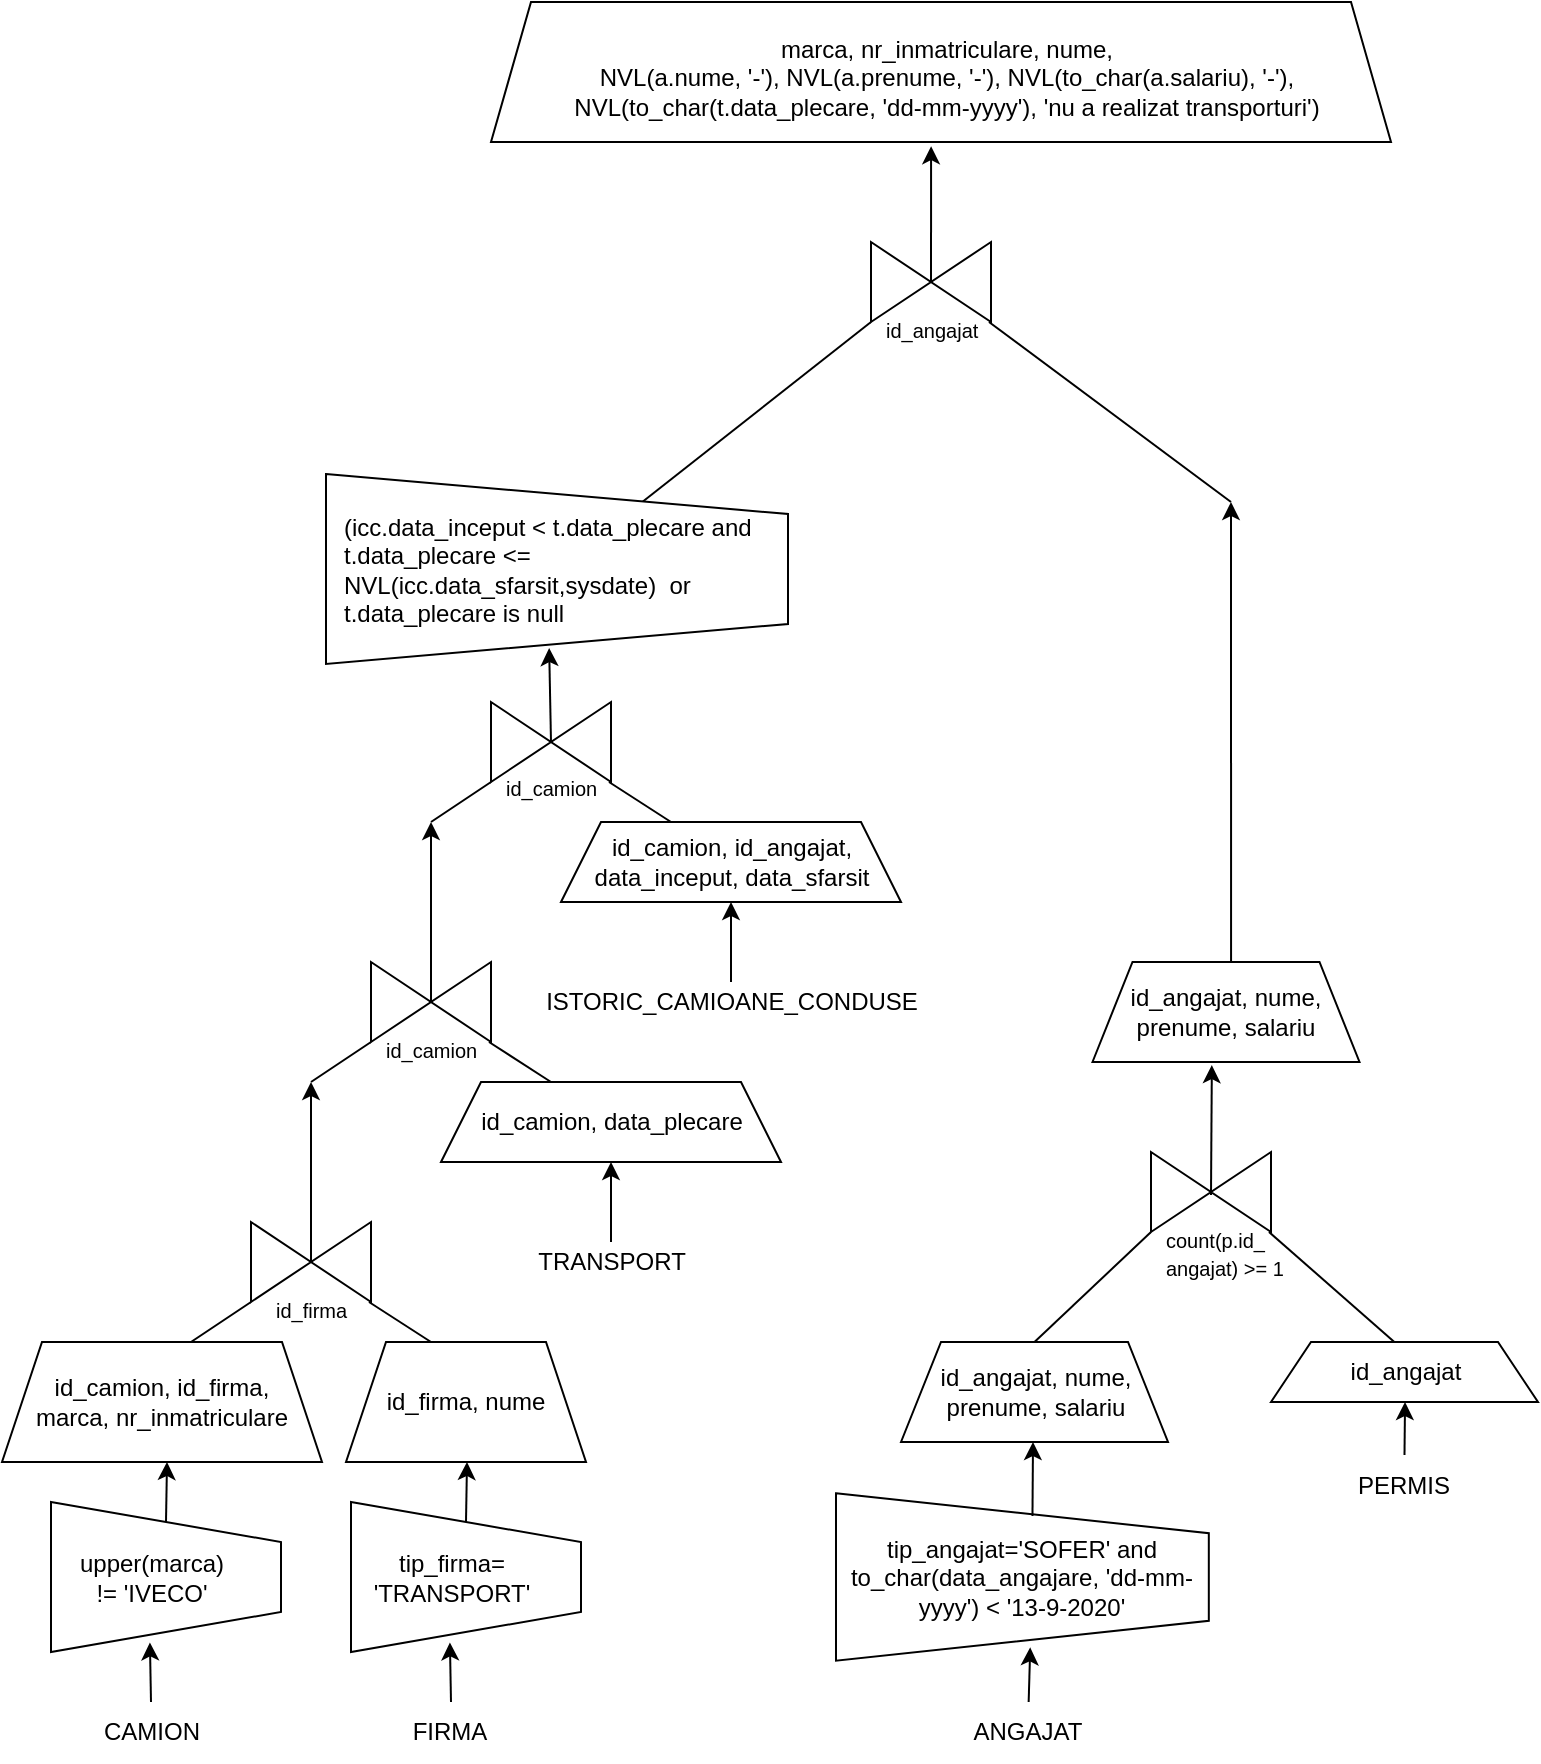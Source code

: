 <mxfile version="14.7.1" type="device" pages="2"><diagram id="ayHA-5UNetO14JLFT_O9" name="v1"><mxGraphModel dx="1422" dy="804" grid="1" gridSize="10" guides="1" tooltips="1" connect="1" arrows="1" fold="1" page="1" pageScale="1" pageWidth="850" pageHeight="1100" math="0" shadow="0"><root><mxCell id="0"/><mxCell id="1" parent="0"/><mxCell id="QCsc0nXlacvXb_bpIbVO-4" value="" style="shape=trapezoid;perimeter=trapezoidPerimeter;whiteSpace=wrap;html=1;fixedSize=1;rotation=90;" parent="1" vertex="1"><mxGeometry x="74.5" y="810" width="75" height="115" as="geometry"/></mxCell><mxCell id="QCsc0nXlacvXb_bpIbVO-8" value="CAMION" style="text;html=1;align=center;verticalAlign=middle;whiteSpace=wrap;rounded=0;" parent="1" vertex="1"><mxGeometry x="59.5" y="930" width="90" height="30" as="geometry"/></mxCell><mxCell id="QCsc0nXlacvXb_bpIbVO-9" value="upper(marca) != 'IVECO'" style="text;html=1;strokeColor=none;fillColor=none;align=center;verticalAlign=middle;whiteSpace=wrap;rounded=0;" parent="1" vertex="1"><mxGeometry x="84.5" y="857.5" width="40" height="20" as="geometry"/></mxCell><mxCell id="QCsc0nXlacvXb_bpIbVO-10" value="&lt;div&gt;id_camion, id_firma, &lt;br&gt;&lt;/div&gt;&lt;div&gt;marca, nr_inmatriculare&lt;/div&gt;" style="shape=trapezoid;perimeter=trapezoidPerimeter;whiteSpace=wrap;html=1;fixedSize=1;" parent="1" vertex="1"><mxGeometry x="30" y="750" width="160" height="60" as="geometry"/></mxCell><mxCell id="QCsc0nXlacvXb_bpIbVO-12" value="" style="endArrow=classic;html=1;exitX=0.5;exitY=0;exitDx=0;exitDy=0;entryX=0.936;entryY=0.57;entryDx=0;entryDy=0;entryPerimeter=0;" parent="1" source="QCsc0nXlacvXb_bpIbVO-8" target="QCsc0nXlacvXb_bpIbVO-4" edge="1"><mxGeometry width="50" height="50" relative="1" as="geometry"><mxPoint x="204.5" y="930" as="sourcePoint"/><mxPoint x="104.5" y="910" as="targetPoint"/></mxGeometry></mxCell><mxCell id="QCsc0nXlacvXb_bpIbVO-13" value="" style="endArrow=classic;html=1;exitX=0;exitY=0.5;exitDx=0;exitDy=0;" parent="1" source="QCsc0nXlacvXb_bpIbVO-4" edge="1"><mxGeometry width="50" height="50" relative="1" as="geometry"><mxPoint x="244.5" y="830" as="sourcePoint"/><mxPoint x="112.5" y="810" as="targetPoint"/></mxGeometry></mxCell><mxCell id="QCsc0nXlacvXb_bpIbVO-14" value="" style="shape=trapezoid;perimeter=trapezoidPerimeter;whiteSpace=wrap;html=1;fixedSize=1;rotation=90;" parent="1" vertex="1"><mxGeometry x="224.5" y="810" width="75" height="115" as="geometry"/></mxCell><mxCell id="QCsc0nXlacvXb_bpIbVO-15" value="FIRMA" style="text;html=1;align=center;verticalAlign=middle;whiteSpace=wrap;rounded=0;" parent="1" vertex="1"><mxGeometry x="208.5" y="930" width="90" height="30" as="geometry"/></mxCell><mxCell id="QCsc0nXlacvXb_bpIbVO-16" value="&lt;div&gt;tip_firma=&lt;/div&gt;&lt;div&gt;'TRANSPORT'&lt;/div&gt;" style="text;html=1;strokeColor=none;fillColor=none;align=center;verticalAlign=middle;whiteSpace=wrap;rounded=0;" parent="1" vertex="1"><mxGeometry x="234.5" y="857.5" width="40" height="20" as="geometry"/></mxCell><mxCell id="QCsc0nXlacvXb_bpIbVO-17" value="id_firma, nume" style="shape=trapezoid;perimeter=trapezoidPerimeter;whiteSpace=wrap;html=1;fixedSize=1;" parent="1" vertex="1"><mxGeometry x="202" y="750" width="120" height="60" as="geometry"/></mxCell><mxCell id="QCsc0nXlacvXb_bpIbVO-18" value="" style="endArrow=classic;html=1;exitX=0.5;exitY=0;exitDx=0;exitDy=0;entryX=0.936;entryY=0.57;entryDx=0;entryDy=0;entryPerimeter=0;" parent="1" target="QCsc0nXlacvXb_bpIbVO-14" edge="1"><mxGeometry width="50" height="50" relative="1" as="geometry"><mxPoint x="254.5" y="930" as="sourcePoint"/><mxPoint x="254.5" y="910" as="targetPoint"/></mxGeometry></mxCell><mxCell id="QCsc0nXlacvXb_bpIbVO-19" value="" style="endArrow=classic;html=1;exitX=0;exitY=0.5;exitDx=0;exitDy=0;" parent="1" source="QCsc0nXlacvXb_bpIbVO-14" edge="1"><mxGeometry width="50" height="50" relative="1" as="geometry"><mxPoint x="394.5" y="830" as="sourcePoint"/><mxPoint x="262.5" y="810" as="targetPoint"/></mxGeometry></mxCell><mxCell id="9P6V17tXskDU8KIc95Wx-28" value="" style="triangle;whiteSpace=wrap;html=1;" parent="1" vertex="1"><mxGeometry x="154.5" y="690" width="30" height="40" as="geometry"/></mxCell><mxCell id="9P6V17tXskDU8KIc95Wx-29" value="" style="triangle;whiteSpace=wrap;html=1;rotation=-180;" parent="1" vertex="1"><mxGeometry x="184.5" y="690" width="30" height="40" as="geometry"/></mxCell><mxCell id="9P6V17tXskDU8KIc95Wx-32" value="" style="endArrow=none;html=1;" parent="1" edge="1"><mxGeometry width="50" height="50" relative="1" as="geometry"><mxPoint x="124.5" y="750" as="sourcePoint"/><mxPoint x="154.5" y="730" as="targetPoint"/></mxGeometry></mxCell><mxCell id="9P6V17tXskDU8KIc95Wx-33" value="" style="endArrow=none;html=1;" parent="1" edge="1"><mxGeometry width="50" height="50" relative="1" as="geometry"><mxPoint x="244.5" y="750" as="sourcePoint"/><mxPoint x="213.5" y="730" as="targetPoint"/></mxGeometry></mxCell><mxCell id="9P6V17tXskDU8KIc95Wx-40" value="TRANSPORT" style="text;html=1;strokeColor=none;fillColor=none;align=center;verticalAlign=middle;whiteSpace=wrap;rounded=0;" parent="1" vertex="1"><mxGeometry x="314.5" y="700" width="40" height="20" as="geometry"/></mxCell><mxCell id="9P6V17tXskDU8KIc95Wx-41" value="id_camion, data_plecare" style="shape=trapezoid;perimeter=trapezoidPerimeter;whiteSpace=wrap;html=1;fixedSize=1;" parent="1" vertex="1"><mxGeometry x="249.5" y="620" width="170" height="40" as="geometry"/></mxCell><mxCell id="9P6V17tXskDU8KIc95Wx-42" value="" style="endArrow=classic;html=1;entryX=0.5;entryY=1;entryDx=0;entryDy=0;exitX=0.5;exitY=0;exitDx=0;exitDy=0;" parent="1" source="9P6V17tXskDU8KIc95Wx-40" target="9P6V17tXskDU8KIc95Wx-41" edge="1"><mxGeometry width="50" height="50" relative="1" as="geometry"><mxPoint x="324.5" y="740" as="sourcePoint"/><mxPoint x="374.5" y="690" as="targetPoint"/></mxGeometry></mxCell><mxCell id="9P6V17tXskDU8KIc95Wx-43" value="" style="triangle;whiteSpace=wrap;html=1;" parent="1" vertex="1"><mxGeometry x="214.5" y="560" width="30" height="40" as="geometry"/></mxCell><mxCell id="9P6V17tXskDU8KIc95Wx-44" value="" style="triangle;whiteSpace=wrap;html=1;rotation=-180;" parent="1" vertex="1"><mxGeometry x="244.5" y="560" width="30" height="40" as="geometry"/></mxCell><mxCell id="9P6V17tXskDU8KIc95Wx-45" value="" style="shape=image;html=1;verticalAlign=top;verticalLabelPosition=bottom;labelBackgroundColor=#ffffff;imageAspect=0;aspect=fixed;image=https://cdn4.iconfinder.com/data/icons/essential-app-2/16/record-round-circle-dot-128.png" parent="1" vertex="1"><mxGeometry x="258.5" y="575" width="10" height="10" as="geometry"/></mxCell><mxCell id="9P6V17tXskDU8KIc95Wx-46" value="" style="shape=image;html=1;verticalAlign=top;verticalLabelPosition=bottom;labelBackgroundColor=#ffffff;imageAspect=0;aspect=fixed;image=https://cdn4.iconfinder.com/data/icons/essential-app-2/16/record-round-circle-dot-128.png" parent="1" vertex="1"><mxGeometry x="219.5" y="575" width="10" height="10" as="geometry"/></mxCell><mxCell id="9P6V17tXskDU8KIc95Wx-47" value="" style="endArrow=none;html=1;" parent="1" edge="1"><mxGeometry width="50" height="50" relative="1" as="geometry"><mxPoint x="184.5" y="620" as="sourcePoint"/><mxPoint x="214.5" y="600" as="targetPoint"/></mxGeometry></mxCell><mxCell id="9P6V17tXskDU8KIc95Wx-48" value="" style="endArrow=none;html=1;" parent="1" edge="1"><mxGeometry width="50" height="50" relative="1" as="geometry"><mxPoint x="304.5" y="620" as="sourcePoint"/><mxPoint x="273.5" y="600" as="targetPoint"/></mxGeometry></mxCell><mxCell id="9P6V17tXskDU8KIc95Wx-49" value="" style="endArrow=classic;html=1;exitX=1;exitY=0.5;exitDx=0;exitDy=0;" parent="1" source="9P6V17tXskDU8KIc95Wx-29" edge="1"><mxGeometry width="50" height="50" relative="1" as="geometry"><mxPoint x="194.5" y="690" as="sourcePoint"/><mxPoint x="184.5" y="620" as="targetPoint"/></mxGeometry></mxCell><mxCell id="9P6V17tXskDU8KIc95Wx-50" value="" style="triangle;whiteSpace=wrap;html=1;" parent="1" vertex="1"><mxGeometry x="464.5" y="200" width="30" height="40" as="geometry"/></mxCell><mxCell id="9P6V17tXskDU8KIc95Wx-51" value="" style="triangle;whiteSpace=wrap;html=1;rotation=-180;" parent="1" vertex="1"><mxGeometry x="494.5" y="200" width="30" height="40" as="geometry"/></mxCell><mxCell id="9P6V17tXskDU8KIc95Wx-52" value="" style="shape=image;html=1;verticalAlign=top;verticalLabelPosition=bottom;labelBackgroundColor=#ffffff;imageAspect=0;aspect=fixed;image=https://cdn4.iconfinder.com/data/icons/essential-app-2/16/record-round-circle-dot-128.png" parent="1" vertex="1"><mxGeometry x="508.5" y="215" width="10" height="10" as="geometry"/></mxCell><mxCell id="9P6V17tXskDU8KIc95Wx-53" value="" style="shape=image;html=1;verticalAlign=top;verticalLabelPosition=bottom;labelBackgroundColor=#ffffff;imageAspect=0;aspect=fixed;image=https://cdn4.iconfinder.com/data/icons/essential-app-2/16/record-round-circle-dot-128.png" parent="1" vertex="1"><mxGeometry x="469.5" y="215" width="10" height="10" as="geometry"/></mxCell><mxCell id="9P6V17tXskDU8KIc95Wx-54" value="" style="endArrow=none;html=1;" parent="1" source="9P6V17tXskDU8KIc95Wx-71" edge="1"><mxGeometry width="50" height="50" relative="1" as="geometry"><mxPoint x="434.5" y="260" as="sourcePoint"/><mxPoint x="464.5" y="240" as="targetPoint"/></mxGeometry></mxCell><mxCell id="9P6V17tXskDU8KIc95Wx-55" value="" style="endArrow=none;html=1;" parent="1" edge="1"><mxGeometry width="50" height="50" relative="1" as="geometry"><mxPoint x="644.5" y="330" as="sourcePoint"/><mxPoint x="523.5" y="240" as="targetPoint"/></mxGeometry></mxCell><mxCell id="9P6V17tXskDU8KIc95Wx-58" value="ISTORIC_CAMIOANE_CONDUSE" style="text;html=1;strokeColor=none;fillColor=none;align=center;verticalAlign=middle;whiteSpace=wrap;rounded=0;" parent="1" vertex="1"><mxGeometry x="354.5" y="570" width="80" height="20" as="geometry"/></mxCell><mxCell id="9P6V17tXskDU8KIc95Wx-59" value="&lt;div&gt;id_camion, id_angajat,&lt;/div&gt;&lt;div&gt;data_inceput, data_sfarsit&lt;br&gt;&lt;/div&gt;" style="shape=trapezoid;perimeter=trapezoidPerimeter;whiteSpace=wrap;html=1;fixedSize=1;" parent="1" vertex="1"><mxGeometry x="309.5" y="490" width="170" height="40" as="geometry"/></mxCell><mxCell id="9P6V17tXskDU8KIc95Wx-60" value="" style="endArrow=classic;html=1;entryX=0.5;entryY=1;entryDx=0;entryDy=0;exitX=0.5;exitY=0;exitDx=0;exitDy=0;" parent="1" source="9P6V17tXskDU8KIc95Wx-58" target="9P6V17tXskDU8KIc95Wx-59" edge="1"><mxGeometry width="50" height="50" relative="1" as="geometry"><mxPoint x="384.5" y="610" as="sourcePoint"/><mxPoint x="434.5" y="560" as="targetPoint"/></mxGeometry></mxCell><mxCell id="9P6V17tXskDU8KIc95Wx-61" value="" style="triangle;whiteSpace=wrap;html=1;" parent="1" vertex="1"><mxGeometry x="274.5" y="430" width="30" height="40" as="geometry"/></mxCell><mxCell id="9P6V17tXskDU8KIc95Wx-62" value="" style="triangle;whiteSpace=wrap;html=1;rotation=-180;" parent="1" vertex="1"><mxGeometry x="304.5" y="430" width="30" height="40" as="geometry"/></mxCell><mxCell id="9P6V17tXskDU8KIc95Wx-63" value="" style="shape=image;html=1;verticalAlign=top;verticalLabelPosition=bottom;labelBackgroundColor=#ffffff;imageAspect=0;aspect=fixed;image=https://cdn4.iconfinder.com/data/icons/essential-app-2/16/record-round-circle-dot-128.png" parent="1" vertex="1"><mxGeometry x="318.5" y="445" width="10" height="10" as="geometry"/></mxCell><mxCell id="9P6V17tXskDU8KIc95Wx-64" value="" style="shape=image;html=1;verticalAlign=top;verticalLabelPosition=bottom;labelBackgroundColor=#ffffff;imageAspect=0;aspect=fixed;image=https://cdn4.iconfinder.com/data/icons/essential-app-2/16/record-round-circle-dot-128.png" parent="1" vertex="1"><mxGeometry x="279.5" y="445" width="10" height="10" as="geometry"/></mxCell><mxCell id="9P6V17tXskDU8KIc95Wx-65" value="" style="endArrow=none;html=1;" parent="1" edge="1"><mxGeometry width="50" height="50" relative="1" as="geometry"><mxPoint x="244.5" y="490" as="sourcePoint"/><mxPoint x="274.5" y="470" as="targetPoint"/></mxGeometry></mxCell><mxCell id="9P6V17tXskDU8KIc95Wx-66" value="" style="endArrow=none;html=1;" parent="1" edge="1"><mxGeometry width="50" height="50" relative="1" as="geometry"><mxPoint x="364.5" y="490" as="sourcePoint"/><mxPoint x="333.5" y="470" as="targetPoint"/></mxGeometry></mxCell><mxCell id="9P6V17tXskDU8KIc95Wx-67" value="" style="endArrow=classic;html=1;exitX=1;exitY=0.5;exitDx=0;exitDy=0;" parent="1" edge="1"><mxGeometry width="50" height="50" relative="1" as="geometry"><mxPoint x="244.5" y="580" as="sourcePoint"/><mxPoint x="244.5" y="490" as="targetPoint"/></mxGeometry></mxCell><mxCell id="9P6V17tXskDU8KIc95Wx-68" value="&lt;font style=&quot;font-size: 10px&quot;&gt;id_firma&lt;/font&gt;" style="text;whiteSpace=wrap;html=1;" parent="1" vertex="1"><mxGeometry x="164.5" y="720" width="60" height="30" as="geometry"/></mxCell><mxCell id="9P6V17tXskDU8KIc95Wx-69" value="&lt;font style=&quot;font-size: 10px&quot;&gt;id_camion&lt;/font&gt;" style="text;whiteSpace=wrap;html=1;" parent="1" vertex="1"><mxGeometry x="219.5" y="590" width="46" height="20" as="geometry"/></mxCell><mxCell id="9P6V17tXskDU8KIc95Wx-70" value="&lt;font style=&quot;font-size: 10px&quot;&gt;id_camion&lt;/font&gt;" style="text;whiteSpace=wrap;html=1;" parent="1" vertex="1"><mxGeometry x="279.5" y="459" width="46" height="20" as="geometry"/></mxCell><mxCell id="9P6V17tXskDU8KIc95Wx-71" value="" style="shape=trapezoid;perimeter=trapezoidPerimeter;whiteSpace=wrap;html=1;fixedSize=1;rotation=90;" parent="1" vertex="1"><mxGeometry x="260" y="248" width="95" height="231" as="geometry"/></mxCell><mxCell id="9P6V17tXskDU8KIc95Wx-73" value="(icc.data_inceput &amp;lt; t.data_plecare and t.data_plecare &amp;lt;= NVL(icc.data_sfarsit,sysdate)&amp;nbsp; or t.data_plecare is null" style="text;whiteSpace=wrap;html=1;" parent="1" vertex="1"><mxGeometry x="198.5" y="328.5" width="227.5" height="70" as="geometry"/></mxCell><mxCell id="9P6V17tXskDU8KIc95Wx-74" value="" style="endArrow=classic;html=1;exitX=1;exitY=0.5;exitDx=0;exitDy=0;entryX=0.916;entryY=0.517;entryDx=0;entryDy=0;entryPerimeter=0;" parent="1" source="9P6V17tXskDU8KIc95Wx-62" target="9P6V17tXskDU8KIc95Wx-71" edge="1"><mxGeometry width="50" height="50" relative="1" as="geometry"><mxPoint x="254.5" y="590" as="sourcePoint"/><mxPoint x="334.5" y="400" as="targetPoint"/></mxGeometry></mxCell><mxCell id="9P6V17tXskDU8KIc95Wx-75" value="" style="shape=trapezoid;perimeter=trapezoidPerimeter;whiteSpace=wrap;html=1;fixedSize=1;rotation=90;" parent="1" vertex="1"><mxGeometry x="498.33" y="774.3" width="83.75" height="186.41" as="geometry"/></mxCell><mxCell id="9P6V17tXskDU8KIc95Wx-76" value="ANGAJAT" style="text;html=1;align=center;verticalAlign=middle;whiteSpace=wrap;rounded=0;" parent="1" vertex="1"><mxGeometry x="498.33" y="930" width="90" height="30" as="geometry"/></mxCell><mxCell id="9P6V17tXskDU8KIc95Wx-77" value="tip_angajat='SOFER' and to_char(data_angajare, 'dd-mm-yyyy') &amp;lt; '13-9-2020' " style="text;html=1;strokeColor=none;fillColor=none;align=center;verticalAlign=middle;whiteSpace=wrap;rounded=0;" parent="1" vertex="1"><mxGeometry x="449.5" y="857.5" width="180" height="20" as="geometry"/></mxCell><mxCell id="9P6V17tXskDU8KIc95Wx-78" value="id_angajat, nume, prenume, salariu" style="shape=trapezoid;perimeter=trapezoidPerimeter;whiteSpace=wrap;html=1;fixedSize=1;" parent="1" vertex="1"><mxGeometry x="479.5" y="750" width="133.5" height="50" as="geometry"/></mxCell><mxCell id="9P6V17tXskDU8KIc95Wx-79" value="" style="endArrow=classic;html=1;exitX=0.5;exitY=0;exitDx=0;exitDy=0;entryX=0.92;entryY=0.479;entryDx=0;entryDy=0;entryPerimeter=0;" parent="1" source="9P6V17tXskDU8KIc95Wx-76" target="9P6V17tXskDU8KIc95Wx-75" edge="1"><mxGeometry width="50" height="50" relative="1" as="geometry"><mxPoint x="654.5" y="890" as="sourcePoint"/><mxPoint x="543.5" y="910" as="targetPoint"/></mxGeometry></mxCell><mxCell id="9P6V17tXskDU8KIc95Wx-80" value="" style="endArrow=classic;html=1;exitX=0.136;exitY=0.473;exitDx=0;exitDy=0;exitPerimeter=0;" parent="1" source="9P6V17tXskDU8KIc95Wx-75" edge="1"><mxGeometry width="50" height="50" relative="1" as="geometry"><mxPoint x="604.5" y="800" as="sourcePoint"/><mxPoint x="545.5" y="800" as="targetPoint"/></mxGeometry></mxCell><mxCell id="9P6V17tXskDU8KIc95Wx-84" value="PERMIS" style="text;html=1;align=center;verticalAlign=middle;whiteSpace=wrap;rounded=0;" parent="1" vertex="1"><mxGeometry x="686.25" y="806.5" width="90" height="30" as="geometry"/></mxCell><mxCell id="9P6V17tXskDU8KIc95Wx-85" value="id_angajat" style="shape=trapezoid;perimeter=trapezoidPerimeter;whiteSpace=wrap;html=1;fixedSize=1;" parent="1" vertex="1"><mxGeometry x="664.5" y="750" width="133.5" height="30" as="geometry"/></mxCell><mxCell id="9P6V17tXskDU8KIc95Wx-86" value="" style="endArrow=classic;html=1;exitX=0.5;exitY=0;exitDx=0;exitDy=0;" parent="1" source="9P6V17tXskDU8KIc95Wx-84" edge="1"><mxGeometry width="50" height="50" relative="1" as="geometry"><mxPoint x="731.248" y="817.02" as="sourcePoint"/><mxPoint x="731.51" y="780" as="targetPoint"/></mxGeometry></mxCell><mxCell id="9P6V17tXskDU8KIc95Wx-87" value="" style="triangle;whiteSpace=wrap;html=1;" parent="1" vertex="1"><mxGeometry x="604.5" y="655" width="30" height="40" as="geometry"/></mxCell><mxCell id="9P6V17tXskDU8KIc95Wx-88" value="" style="triangle;whiteSpace=wrap;html=1;rotation=-180;" parent="1" vertex="1"><mxGeometry x="634.5" y="655" width="30" height="40" as="geometry"/></mxCell><mxCell id="9P6V17tXskDU8KIc95Wx-91" value="" style="endArrow=none;html=1;exitX=0.5;exitY=0;exitDx=0;exitDy=0;" parent="1" source="9P6V17tXskDU8KIc95Wx-78" edge="1"><mxGeometry width="50" height="50" relative="1" as="geometry"><mxPoint x="574.5" y="715" as="sourcePoint"/><mxPoint x="604.5" y="695" as="targetPoint"/></mxGeometry></mxCell><mxCell id="9P6V17tXskDU8KIc95Wx-92" value="" style="endArrow=none;html=1;exitX=0.463;exitY=0.003;exitDx=0;exitDy=0;exitPerimeter=0;" parent="1" source="9P6V17tXskDU8KIc95Wx-85" edge="1"><mxGeometry width="50" height="50" relative="1" as="geometry"><mxPoint x="694.5" y="715" as="sourcePoint"/><mxPoint x="663.5" y="695" as="targetPoint"/></mxGeometry></mxCell><mxCell id="9P6V17tXskDU8KIc95Wx-93" value="&lt;div&gt;&lt;font style=&quot;font-size: 10px&quot;&gt;count(p.id_&lt;/font&gt;&lt;/div&gt;&lt;div&gt;&lt;font style=&quot;font-size: 10px&quot;&gt;angajat) &amp;gt;= 1&lt;/font&gt;&lt;/div&gt;" style="text;whiteSpace=wrap;html=1;" parent="1" vertex="1"><mxGeometry x="609.5" y="685" width="65" height="30" as="geometry"/></mxCell><mxCell id="9P6V17tXskDU8KIc95Wx-94" value="id_angajat, nume, prenume, salariu" style="shape=trapezoid;perimeter=trapezoidPerimeter;whiteSpace=wrap;html=1;fixedSize=1;" parent="1" vertex="1"><mxGeometry x="575.25" y="560" width="133.5" height="50" as="geometry"/></mxCell><mxCell id="9P6V17tXskDU8KIc95Wx-95" value="" style="endArrow=classic;html=1;exitX=0.5;exitY=0;exitDx=0;exitDy=0;entryX=0.447;entryY=1.031;entryDx=0;entryDy=0;entryPerimeter=0;" parent="1" target="9P6V17tXskDU8KIc95Wx-94" edge="1"><mxGeometry width="50" height="50" relative="1" as="geometry"><mxPoint x="634.5" y="676.5" as="sourcePoint"/><mxPoint x="634.76" y="650" as="targetPoint"/></mxGeometry></mxCell><mxCell id="9P6V17tXskDU8KIc95Wx-96" value="" style="endArrow=classic;html=1;exitX=0.519;exitY=0.008;exitDx=0;exitDy=0;exitPerimeter=0;" parent="1" source="9P6V17tXskDU8KIc95Wx-94" edge="1"><mxGeometry width="50" height="50" relative="1" as="geometry"><mxPoint x="644.5" y="550" as="sourcePoint"/><mxPoint x="644.5" y="330" as="targetPoint"/></mxGeometry></mxCell><mxCell id="9P6V17tXskDU8KIc95Wx-99" value="" style="shape=trapezoid;perimeter=trapezoidPerimeter;whiteSpace=wrap;html=1;fixedSize=1;" parent="1" vertex="1"><mxGeometry x="274.5" y="80" width="450" height="70" as="geometry"/></mxCell><mxCell id="9P6V17tXskDU8KIc95Wx-98" value="&lt;div align=&quot;center&quot;&gt;marca, nr_inmatriculare, nume, &lt;br&gt;&lt;/div&gt;&lt;div align=&quot;center&quot;&gt;NVL(a.nume, '-'), NVL(a.prenume, '-'), NVL(to_char(a.salariu), '-'),&lt;/div&gt;&lt;div align=&quot;center&quot;&gt;NVL(to_char(t.data_plecare, 'dd-mm-yyyy'), 'nu a realizat transporturi')&lt;br&gt;&lt;/div&gt;" style="text;whiteSpace=wrap;html=1;align=center;" parent="1" vertex="1"><mxGeometry x="299.5" y="90" width="405" height="50" as="geometry"/></mxCell><mxCell id="9P6V17tXskDU8KIc95Wx-100" value="" style="endArrow=classic;html=1;exitX=1;exitY=0.5;exitDx=0;exitDy=0;entryX=0.489;entryY=1.03;entryDx=0;entryDy=0;entryPerimeter=0;" parent="1" source="9P6V17tXskDU8KIc95Wx-50" target="9P6V17tXskDU8KIc95Wx-99" edge="1"><mxGeometry width="50" height="50" relative="1" as="geometry"><mxPoint x="584.5" y="230" as="sourcePoint"/><mxPoint x="634.5" y="180" as="targetPoint"/></mxGeometry></mxCell><mxCell id="SAliG9rSDrY_g3kMn1Wi-1" value="&lt;font style=&quot;font-size: 10px&quot;&gt;id_angajat&lt;/font&gt;" style="text;whiteSpace=wrap;html=1;" parent="1" vertex="1"><mxGeometry x="469.5" y="230" width="46" height="20" as="geometry"/></mxCell></root></mxGraphModel></diagram><diagram id="XXS3g8uiR5apIKmWBLLM" name="v2"><mxGraphModel dx="1422" dy="804" grid="1" gridSize="10" guides="1" tooltips="1" connect="1" arrows="1" fold="1" page="1" pageScale="1" pageWidth="850" pageHeight="1100" math="0" shadow="0"><root><mxCell id="8_QuHopFmgwD6S0GTdRc-0"/><mxCell id="8_QuHopFmgwD6S0GTdRc-1" parent="8_QuHopFmgwD6S0GTdRc-0"/><mxCell id="vxSui9S4u2KT_Z-08owB-0" value="" style="shape=trapezoid;perimeter=trapezoidPerimeter;whiteSpace=wrap;html=1;fixedSize=1;rotation=90;" parent="8_QuHopFmgwD6S0GTdRc-1" vertex="1"><mxGeometry x="85.5" y="830" width="75" height="115" as="geometry"/></mxCell><mxCell id="vxSui9S4u2KT_Z-08owB-1" value="CAMION" style="text;html=1;align=center;verticalAlign=middle;whiteSpace=wrap;rounded=0;" parent="8_QuHopFmgwD6S0GTdRc-1" vertex="1"><mxGeometry x="70.5" y="950" width="90" height="30" as="geometry"/></mxCell><mxCell id="vxSui9S4u2KT_Z-08owB-2" value="upper(marca) != 'IVECO'" style="text;html=1;strokeColor=none;fillColor=none;align=center;verticalAlign=middle;whiteSpace=wrap;rounded=0;" parent="8_QuHopFmgwD6S0GTdRc-1" vertex="1"><mxGeometry x="95.5" y="877.5" width="40" height="20" as="geometry"/></mxCell><mxCell id="vxSui9S4u2KT_Z-08owB-3" value="&lt;div&gt;id_camion, id_firma, &lt;br&gt;&lt;/div&gt;&lt;div&gt;marca, nr_inmatriculare&lt;/div&gt;" style="shape=trapezoid;perimeter=trapezoidPerimeter;whiteSpace=wrap;html=1;fixedSize=1;" parent="8_QuHopFmgwD6S0GTdRc-1" vertex="1"><mxGeometry x="41" y="770" width="170" height="60" as="geometry"/></mxCell><mxCell id="vxSui9S4u2KT_Z-08owB-4" value="" style="endArrow=classic;html=1;exitX=0.5;exitY=0;exitDx=0;exitDy=0;entryX=0.936;entryY=0.57;entryDx=0;entryDy=0;entryPerimeter=0;" parent="8_QuHopFmgwD6S0GTdRc-1" source="vxSui9S4u2KT_Z-08owB-1" target="vxSui9S4u2KT_Z-08owB-0" edge="1"><mxGeometry width="50" height="50" relative="1" as="geometry"><mxPoint x="215.5" y="950" as="sourcePoint"/><mxPoint x="115.5" y="930" as="targetPoint"/></mxGeometry></mxCell><mxCell id="vxSui9S4u2KT_Z-08owB-5" value="" style="endArrow=classic;html=1;exitX=0;exitY=0.5;exitDx=0;exitDy=0;" parent="8_QuHopFmgwD6S0GTdRc-1" source="vxSui9S4u2KT_Z-08owB-0" edge="1"><mxGeometry width="50" height="50" relative="1" as="geometry"><mxPoint x="255.5" y="850" as="sourcePoint"/><mxPoint x="123.5" y="830" as="targetPoint"/></mxGeometry></mxCell><mxCell id="vxSui9S4u2KT_Z-08owB-12" value="" style="triangle;whiteSpace=wrap;html=1;" parent="8_QuHopFmgwD6S0GTdRc-1" vertex="1"><mxGeometry x="165.5" y="710" width="30" height="40" as="geometry"/></mxCell><mxCell id="vxSui9S4u2KT_Z-08owB-13" value="" style="triangle;whiteSpace=wrap;html=1;rotation=-180;" parent="8_QuHopFmgwD6S0GTdRc-1" vertex="1"><mxGeometry x="195.5" y="710" width="30" height="40" as="geometry"/></mxCell><mxCell id="vxSui9S4u2KT_Z-08owB-14" value="" style="shape=image;html=1;verticalAlign=top;verticalLabelPosition=bottom;labelBackgroundColor=#ffffff;imageAspect=0;aspect=fixed;image=https://cdn4.iconfinder.com/data/icons/essential-app-2/16/record-round-circle-dot-128.png" parent="8_QuHopFmgwD6S0GTdRc-1" vertex="1"><mxGeometry x="209.5" y="725" width="10" height="10" as="geometry"/></mxCell><mxCell id="vxSui9S4u2KT_Z-08owB-15" value="" style="shape=image;html=1;verticalAlign=top;verticalLabelPosition=bottom;labelBackgroundColor=#ffffff;imageAspect=0;aspect=fixed;image=https://cdn4.iconfinder.com/data/icons/essential-app-2/16/record-round-circle-dot-128.png" parent="8_QuHopFmgwD6S0GTdRc-1" vertex="1"><mxGeometry x="170.5" y="725" width="10" height="10" as="geometry"/></mxCell><mxCell id="vxSui9S4u2KT_Z-08owB-16" value="" style="endArrow=none;html=1;" parent="8_QuHopFmgwD6S0GTdRc-1" edge="1"><mxGeometry width="50" height="50" relative="1" as="geometry"><mxPoint x="135.5" y="770" as="sourcePoint"/><mxPoint x="165.5" y="750" as="targetPoint"/></mxGeometry></mxCell><mxCell id="vxSui9S4u2KT_Z-08owB-17" value="" style="endArrow=none;html=1;exitX=0.354;exitY=0.017;exitDx=0;exitDy=0;exitPerimeter=0;" parent="8_QuHopFmgwD6S0GTdRc-1" source="2d6s0UT9D2ehS95IQYdI-1" edge="1"><mxGeometry width="50" height="50" relative="1" as="geometry"><mxPoint x="255.5" y="770" as="sourcePoint"/><mxPoint x="224.5" y="750" as="targetPoint"/></mxGeometry></mxCell><mxCell id="vxSui9S4u2KT_Z-08owB-18" value="TRANSPORT" style="text;html=1;strokeColor=none;fillColor=none;align=center;verticalAlign=middle;whiteSpace=wrap;rounded=0;" parent="8_QuHopFmgwD6S0GTdRc-1" vertex="1"><mxGeometry x="325.5" y="720" width="40" height="20" as="geometry"/></mxCell><mxCell id="vxSui9S4u2KT_Z-08owB-19" value="id_camion, data_plecare" style="shape=trapezoid;perimeter=trapezoidPerimeter;whiteSpace=wrap;html=1;fixedSize=1;" parent="8_QuHopFmgwD6S0GTdRc-1" vertex="1"><mxGeometry x="260.5" y="640" width="170" height="40" as="geometry"/></mxCell><mxCell id="vxSui9S4u2KT_Z-08owB-20" value="" style="endArrow=classic;html=1;entryX=0.5;entryY=1;entryDx=0;entryDy=0;exitX=0.5;exitY=0;exitDx=0;exitDy=0;" parent="8_QuHopFmgwD6S0GTdRc-1" source="vxSui9S4u2KT_Z-08owB-18" target="vxSui9S4u2KT_Z-08owB-19" edge="1"><mxGeometry width="50" height="50" relative="1" as="geometry"><mxPoint x="335.5" y="760" as="sourcePoint"/><mxPoint x="385.5" y="710" as="targetPoint"/></mxGeometry></mxCell><mxCell id="vxSui9S4u2KT_Z-08owB-21" value="" style="triangle;whiteSpace=wrap;html=1;" parent="8_QuHopFmgwD6S0GTdRc-1" vertex="1"><mxGeometry x="225.5" y="580" width="30" height="40" as="geometry"/></mxCell><mxCell id="vxSui9S4u2KT_Z-08owB-22" value="" style="triangle;whiteSpace=wrap;html=1;rotation=-180;" parent="8_QuHopFmgwD6S0GTdRc-1" vertex="1"><mxGeometry x="255.5" y="580" width="30" height="40" as="geometry"/></mxCell><mxCell id="vxSui9S4u2KT_Z-08owB-23" value="" style="shape=image;html=1;verticalAlign=top;verticalLabelPosition=bottom;labelBackgroundColor=#ffffff;imageAspect=0;aspect=fixed;image=https://cdn4.iconfinder.com/data/icons/essential-app-2/16/record-round-circle-dot-128.png" parent="8_QuHopFmgwD6S0GTdRc-1" vertex="1"><mxGeometry x="269.5" y="595" width="10" height="10" as="geometry"/></mxCell><mxCell id="vxSui9S4u2KT_Z-08owB-24" value="" style="shape=image;html=1;verticalAlign=top;verticalLabelPosition=bottom;labelBackgroundColor=#ffffff;imageAspect=0;aspect=fixed;image=https://cdn4.iconfinder.com/data/icons/essential-app-2/16/record-round-circle-dot-128.png" parent="8_QuHopFmgwD6S0GTdRc-1" vertex="1"><mxGeometry x="230.5" y="595" width="10" height="10" as="geometry"/></mxCell><mxCell id="vxSui9S4u2KT_Z-08owB-25" value="" style="endArrow=none;html=1;" parent="8_QuHopFmgwD6S0GTdRc-1" edge="1"><mxGeometry width="50" height="50" relative="1" as="geometry"><mxPoint x="195.5" y="640" as="sourcePoint"/><mxPoint x="225.5" y="620" as="targetPoint"/></mxGeometry></mxCell><mxCell id="vxSui9S4u2KT_Z-08owB-26" value="" style="endArrow=none;html=1;" parent="8_QuHopFmgwD6S0GTdRc-1" edge="1"><mxGeometry width="50" height="50" relative="1" as="geometry"><mxPoint x="315.5" y="640" as="sourcePoint"/><mxPoint x="284.5" y="620" as="targetPoint"/></mxGeometry></mxCell><mxCell id="vxSui9S4u2KT_Z-08owB-27" value="" style="endArrow=classic;html=1;exitX=1;exitY=0.5;exitDx=0;exitDy=0;" parent="8_QuHopFmgwD6S0GTdRc-1" source="vxSui9S4u2KT_Z-08owB-13" edge="1"><mxGeometry width="50" height="50" relative="1" as="geometry"><mxPoint x="205.5" y="710" as="sourcePoint"/><mxPoint x="195.5" y="640" as="targetPoint"/></mxGeometry></mxCell><mxCell id="vxSui9S4u2KT_Z-08owB-28" value="" style="triangle;whiteSpace=wrap;html=1;" parent="8_QuHopFmgwD6S0GTdRc-1" vertex="1"><mxGeometry x="512.5" y="180" width="30" height="40" as="geometry"/></mxCell><mxCell id="vxSui9S4u2KT_Z-08owB-29" value="" style="triangle;whiteSpace=wrap;html=1;rotation=-180;" parent="8_QuHopFmgwD6S0GTdRc-1" vertex="1"><mxGeometry x="542.5" y="180" width="30" height="40" as="geometry"/></mxCell><mxCell id="vxSui9S4u2KT_Z-08owB-30" value="" style="shape=image;html=1;verticalAlign=top;verticalLabelPosition=bottom;labelBackgroundColor=#ffffff;imageAspect=0;aspect=fixed;image=https://cdn4.iconfinder.com/data/icons/essential-app-2/16/record-round-circle-dot-128.png" parent="8_QuHopFmgwD6S0GTdRc-1" vertex="1"><mxGeometry x="556.5" y="195" width="10" height="10" as="geometry"/></mxCell><mxCell id="vxSui9S4u2KT_Z-08owB-31" value="" style="shape=image;html=1;verticalAlign=top;verticalLabelPosition=bottom;labelBackgroundColor=#ffffff;imageAspect=0;aspect=fixed;image=https://cdn4.iconfinder.com/data/icons/essential-app-2/16/record-round-circle-dot-128.png" parent="8_QuHopFmgwD6S0GTdRc-1" vertex="1"><mxGeometry x="517.5" y="195" width="10" height="10" as="geometry"/></mxCell><mxCell id="vxSui9S4u2KT_Z-08owB-32" value="" style="endArrow=none;html=1;exitX=0.005;exitY=1.021;exitDx=0;exitDy=0;exitPerimeter=0;" parent="8_QuHopFmgwD6S0GTdRc-1" target="e8dNpuhTDfrgrccQCG1T-0" edge="1" source="vxSui9S4u2KT_Z-08owB-37"><mxGeometry width="50" height="50" relative="1" as="geometry"><mxPoint x="419" y="350" as="sourcePoint"/><mxPoint x="361" y="330" as="targetPoint"/></mxGeometry></mxCell><mxCell id="vxSui9S4u2KT_Z-08owB-33" value="" style="endArrow=none;html=1;entryX=-0.01;entryY=0.04;entryDx=0;entryDy=0;entryPerimeter=0;" parent="8_QuHopFmgwD6S0GTdRc-1" edge="1"><mxGeometry width="50" height="50" relative="1" as="geometry"><mxPoint x="651" y="270" as="sourcePoint"/><mxPoint x="572.8" y="220.4" as="targetPoint"/></mxGeometry></mxCell><mxCell id="vxSui9S4u2KT_Z-08owB-37" value="" style="triangle;whiteSpace=wrap;html=1;" parent="8_QuHopFmgwD6S0GTdRc-1" vertex="1"><mxGeometry x="380" y="303" width="30" height="40" as="geometry"/></mxCell><mxCell id="vxSui9S4u2KT_Z-08owB-38" value="" style="triangle;whiteSpace=wrap;html=1;rotation=-180;" parent="8_QuHopFmgwD6S0GTdRc-1" vertex="1"><mxGeometry x="410" y="303" width="30" height="40" as="geometry"/></mxCell><mxCell id="vxSui9S4u2KT_Z-08owB-41" value="" style="endArrow=none;html=1;entryX=0.083;entryY=0.932;entryDx=0;entryDy=0;entryPerimeter=0;" parent="8_QuHopFmgwD6S0GTdRc-1" edge="1"><mxGeometry width="50" height="50" relative="1" as="geometry"><mxPoint x="410" y="281" as="sourcePoint"/><mxPoint x="514.99" y="218.28" as="targetPoint"/></mxGeometry></mxCell><mxCell id="vxSui9S4u2KT_Z-08owB-42" value="" style="endArrow=none;html=1;exitX=0.5;exitY=0;exitDx=0;exitDy=0;entryX=0.04;entryY=0.027;entryDx=0;entryDy=0;entryPerimeter=0;" parent="8_QuHopFmgwD6S0GTdRc-1" source="vxSui9S4u2KT_Z-08owB-73" edge="1" target="vxSui9S4u2KT_Z-08owB-38"><mxGeometry width="50" height="50" relative="1" as="geometry"><mxPoint x="660" y="238" as="sourcePoint"/><mxPoint x="450" y="330" as="targetPoint"/></mxGeometry></mxCell><mxCell id="vxSui9S4u2KT_Z-08owB-43" value="" style="endArrow=classic;html=1;exitX=1;exitY=0.5;exitDx=0;exitDy=0;" parent="8_QuHopFmgwD6S0GTdRc-1" edge="1"><mxGeometry width="50" height="50" relative="1" as="geometry"><mxPoint x="255.5" y="600" as="sourcePoint"/><mxPoint x="256" y="550" as="targetPoint"/></mxGeometry></mxCell><mxCell id="vxSui9S4u2KT_Z-08owB-44" value="&lt;font style=&quot;font-size: 10px&quot;&gt;id_camion&lt;/font&gt;" style="text;whiteSpace=wrap;html=1;" parent="8_QuHopFmgwD6S0GTdRc-1" vertex="1"><mxGeometry x="170.5" y="740" width="60" height="30" as="geometry"/></mxCell><mxCell id="vxSui9S4u2KT_Z-08owB-45" value="&lt;font style=&quot;font-size: 10px&quot;&gt;id_camion&lt;/font&gt;" style="text;whiteSpace=wrap;html=1;" parent="8_QuHopFmgwD6S0GTdRc-1" vertex="1"><mxGeometry x="230.5" y="610" width="46" height="20" as="geometry"/></mxCell><mxCell id="vxSui9S4u2KT_Z-08owB-46" value="&lt;font style=&quot;font-size: 10px&quot;&gt;id_firma&lt;/font&gt;" style="text;whiteSpace=wrap;html=1;" parent="8_QuHopFmgwD6S0GTdRc-1" vertex="1"><mxGeometry x="388" y="335" width="46" height="20" as="geometry"/></mxCell><mxCell id="vxSui9S4u2KT_Z-08owB-47" value="" style="shape=trapezoid;perimeter=trapezoidPerimeter;whiteSpace=wrap;html=1;fixedSize=1;rotation=90;" parent="8_QuHopFmgwD6S0GTdRc-1" vertex="1"><mxGeometry x="209.5" y="396.5" width="95" height="231" as="geometry"/></mxCell><mxCell id="vxSui9S4u2KT_Z-08owB-48" value="(icc.data_inceput &amp;lt; t.data_plecare and t.data_plecare &amp;lt;= NVL(icc.data_sfarsit,sysdate)&amp;nbsp; or t.data_plecare is null" style="text;whiteSpace=wrap;html=1;" parent="8_QuHopFmgwD6S0GTdRc-1" vertex="1"><mxGeometry x="148" y="477" width="227.5" height="70" as="geometry"/></mxCell><mxCell id="vxSui9S4u2KT_Z-08owB-49" value="" style="endArrow=classic;html=1;exitX=1;exitY=0.5;exitDx=0;exitDy=0;" parent="8_QuHopFmgwD6S0GTdRc-1" source="vxSui9S4u2KT_Z-08owB-38" edge="1"><mxGeometry width="50" height="50" relative="1" as="geometry"><mxPoint x="360" y="463" as="sourcePoint"/><mxPoint x="410" y="280" as="targetPoint"/></mxGeometry></mxCell><mxCell id="vxSui9S4u2KT_Z-08owB-50" value="" style="shape=trapezoid;perimeter=trapezoidPerimeter;whiteSpace=wrap;html=1;fixedSize=1;rotation=90;" parent="8_QuHopFmgwD6S0GTdRc-1" vertex="1"><mxGeometry x="509.33" y="794.3" width="83.75" height="186.41" as="geometry"/></mxCell><mxCell id="vxSui9S4u2KT_Z-08owB-51" value="ANGAJAT" style="text;html=1;align=center;verticalAlign=middle;whiteSpace=wrap;rounded=0;" parent="8_QuHopFmgwD6S0GTdRc-1" vertex="1"><mxGeometry x="509.33" y="950" width="90" height="30" as="geometry"/></mxCell><mxCell id="vxSui9S4u2KT_Z-08owB-52" value="tip_angajat='SOFER' and to_char(data_angajare, 'dd-mm-yyyy') &amp;lt; '13-9-2020' " style="text;html=1;strokeColor=none;fillColor=none;align=center;verticalAlign=middle;whiteSpace=wrap;rounded=0;" parent="8_QuHopFmgwD6S0GTdRc-1" vertex="1"><mxGeometry x="460.5" y="877.5" width="180" height="20" as="geometry"/></mxCell><mxCell id="vxSui9S4u2KT_Z-08owB-53" value="id_angajat, nume, prenume, salariu" style="shape=trapezoid;perimeter=trapezoidPerimeter;whiteSpace=wrap;html=1;fixedSize=1;" parent="8_QuHopFmgwD6S0GTdRc-1" vertex="1"><mxGeometry x="490.5" y="770" width="133.5" height="50" as="geometry"/></mxCell><mxCell id="vxSui9S4u2KT_Z-08owB-54" value="" style="endArrow=classic;html=1;exitX=0.5;exitY=0;exitDx=0;exitDy=0;entryX=0.92;entryY=0.479;entryDx=0;entryDy=0;entryPerimeter=0;" parent="8_QuHopFmgwD6S0GTdRc-1" source="vxSui9S4u2KT_Z-08owB-51" target="vxSui9S4u2KT_Z-08owB-50" edge="1"><mxGeometry width="50" height="50" relative="1" as="geometry"><mxPoint x="665.5" y="910" as="sourcePoint"/><mxPoint x="554.5" y="930" as="targetPoint"/></mxGeometry></mxCell><mxCell id="vxSui9S4u2KT_Z-08owB-55" value="" style="endArrow=classic;html=1;exitX=0.136;exitY=0.473;exitDx=0;exitDy=0;exitPerimeter=0;" parent="8_QuHopFmgwD6S0GTdRc-1" source="vxSui9S4u2KT_Z-08owB-50" edge="1"><mxGeometry width="50" height="50" relative="1" as="geometry"><mxPoint x="615.5" y="820" as="sourcePoint"/><mxPoint x="556.5" y="820" as="targetPoint"/></mxGeometry></mxCell><mxCell id="vxSui9S4u2KT_Z-08owB-56" value="PERMIS" style="text;html=1;align=center;verticalAlign=middle;whiteSpace=wrap;rounded=0;" parent="8_QuHopFmgwD6S0GTdRc-1" vertex="1"><mxGeometry x="697.25" y="826.5" width="90" height="30" as="geometry"/></mxCell><mxCell id="vxSui9S4u2KT_Z-08owB-57" value="id_angajat" style="shape=trapezoid;perimeter=trapezoidPerimeter;whiteSpace=wrap;html=1;fixedSize=1;" parent="8_QuHopFmgwD6S0GTdRc-1" vertex="1"><mxGeometry x="675.5" y="770" width="133.5" height="30" as="geometry"/></mxCell><mxCell id="vxSui9S4u2KT_Z-08owB-58" value="" style="endArrow=classic;html=1;exitX=0.5;exitY=0;exitDx=0;exitDy=0;" parent="8_QuHopFmgwD6S0GTdRc-1" source="vxSui9S4u2KT_Z-08owB-56" edge="1"><mxGeometry width="50" height="50" relative="1" as="geometry"><mxPoint x="742.248" y="837.02" as="sourcePoint"/><mxPoint x="742.51" y="800" as="targetPoint"/></mxGeometry></mxCell><mxCell id="vxSui9S4u2KT_Z-08owB-59" value="" style="triangle;whiteSpace=wrap;html=1;" parent="8_QuHopFmgwD6S0GTdRc-1" vertex="1"><mxGeometry x="615.5" y="675" width="30" height="40" as="geometry"/></mxCell><mxCell id="vxSui9S4u2KT_Z-08owB-60" value="" style="triangle;whiteSpace=wrap;html=1;rotation=-180;" parent="8_QuHopFmgwD6S0GTdRc-1" vertex="1"><mxGeometry x="645.5" y="675" width="30" height="40" as="geometry"/></mxCell><mxCell id="vxSui9S4u2KT_Z-08owB-61" value="" style="endArrow=none;html=1;exitX=0.5;exitY=0;exitDx=0;exitDy=0;" parent="8_QuHopFmgwD6S0GTdRc-1" source="vxSui9S4u2KT_Z-08owB-53" edge="1"><mxGeometry width="50" height="50" relative="1" as="geometry"><mxPoint x="585.5" y="735" as="sourcePoint"/><mxPoint x="615.5" y="715" as="targetPoint"/></mxGeometry></mxCell><mxCell id="vxSui9S4u2KT_Z-08owB-62" value="" style="endArrow=none;html=1;exitX=0.463;exitY=0.003;exitDx=0;exitDy=0;exitPerimeter=0;" parent="8_QuHopFmgwD6S0GTdRc-1" source="vxSui9S4u2KT_Z-08owB-57" edge="1"><mxGeometry width="50" height="50" relative="1" as="geometry"><mxPoint x="705.5" y="735" as="sourcePoint"/><mxPoint x="674.5" y="715" as="targetPoint"/></mxGeometry></mxCell><mxCell id="vxSui9S4u2KT_Z-08owB-63" value="&lt;div&gt;&lt;font style=&quot;font-size: 10px&quot;&gt;count(p.id_&lt;/font&gt;&lt;/div&gt;&lt;div&gt;&lt;font style=&quot;font-size: 10px&quot;&gt;angajat) &amp;gt;= 1&lt;/font&gt;&lt;/div&gt;" style="text;whiteSpace=wrap;html=1;" parent="8_QuHopFmgwD6S0GTdRc-1" vertex="1"><mxGeometry x="620.5" y="705" width="65" height="30" as="geometry"/></mxCell><mxCell id="vxSui9S4u2KT_Z-08owB-64" value="id_angajat, nume, prenume, salariu" style="shape=trapezoid;perimeter=trapezoidPerimeter;whiteSpace=wrap;html=1;fixedSize=1;" parent="8_QuHopFmgwD6S0GTdRc-1" vertex="1"><mxGeometry x="586.25" y="580" width="133.5" height="50" as="geometry"/></mxCell><mxCell id="vxSui9S4u2KT_Z-08owB-65" value="" style="endArrow=classic;html=1;exitX=0.5;exitY=0;exitDx=0;exitDy=0;entryX=0.447;entryY=1.031;entryDx=0;entryDy=0;entryPerimeter=0;" parent="8_QuHopFmgwD6S0GTdRc-1" target="vxSui9S4u2KT_Z-08owB-64" edge="1"><mxGeometry width="50" height="50" relative="1" as="geometry"><mxPoint x="645.5" y="696.5" as="sourcePoint"/><mxPoint x="645.76" y="670" as="targetPoint"/></mxGeometry></mxCell><mxCell id="vxSui9S4u2KT_Z-08owB-66" value="" style="endArrow=classic;html=1;exitX=0.484;exitY=0.002;exitDx=0;exitDy=0;exitPerimeter=0;" parent="8_QuHopFmgwD6S0GTdRc-1" source="vxSui9S4u2KT_Z-08owB-64" edge="1"><mxGeometry width="50" height="50" relative="1" as="geometry"><mxPoint x="655.5" y="570" as="sourcePoint"/><mxPoint x="651" y="270" as="targetPoint"/></mxGeometry></mxCell><mxCell id="vxSui9S4u2KT_Z-08owB-67" value="" style="shape=trapezoid;perimeter=trapezoidPerimeter;whiteSpace=wrap;html=1;fixedSize=1;" parent="8_QuHopFmgwD6S0GTdRc-1" vertex="1"><mxGeometry x="373" y="70" width="450" height="70" as="geometry"/></mxCell><mxCell id="vxSui9S4u2KT_Z-08owB-68" value="&lt;div align=&quot;center&quot;&gt;marca, nr_inmatriculare, nume, &lt;br&gt;&lt;/div&gt;&lt;div align=&quot;center&quot;&gt;NVL(a.nume, '-'), NVL(a.prenume, '-'), NVL(to_char(a.salariu), '-'),&lt;/div&gt;&lt;div align=&quot;center&quot;&gt;NVL(to_char(t.data_plecare, 'dd-mm-yyyy'), 'nu a realizat transporturi')&lt;br&gt;&lt;/div&gt;" style="text;whiteSpace=wrap;html=1;align=center;" parent="8_QuHopFmgwD6S0GTdRc-1" vertex="1"><mxGeometry x="398" y="80" width="405" height="50" as="geometry"/></mxCell><mxCell id="vxSui9S4u2KT_Z-08owB-69" value="" style="endArrow=classic;html=1;exitX=1;exitY=0.5;exitDx=0;exitDy=0;" parent="8_QuHopFmgwD6S0GTdRc-1" source="vxSui9S4u2KT_Z-08owB-28" edge="1"><mxGeometry width="50" height="50" relative="1" as="geometry"><mxPoint x="688.67" y="120" as="sourcePoint"/><mxPoint x="542.17" y="140" as="targetPoint"/></mxGeometry></mxCell><mxCell id="vxSui9S4u2KT_Z-08owB-70" value="" style="shape=trapezoid;perimeter=trapezoidPerimeter;whiteSpace=wrap;html=1;fixedSize=1;rotation=90;" parent="8_QuHopFmgwD6S0GTdRc-1" vertex="1"><mxGeometry x="462.5" y="446.5" width="75" height="115" as="geometry"/></mxCell><mxCell id="vxSui9S4u2KT_Z-08owB-71" value="FIRMA" style="text;html=1;align=center;verticalAlign=middle;whiteSpace=wrap;rounded=0;" parent="8_QuHopFmgwD6S0GTdRc-1" vertex="1"><mxGeometry x="446.5" y="566.5" width="90" height="30" as="geometry"/></mxCell><mxCell id="vxSui9S4u2KT_Z-08owB-72" value="&lt;div&gt;tip_firma=&lt;/div&gt;&lt;div&gt;'TRANSPORT'&lt;/div&gt;" style="text;html=1;strokeColor=none;fillColor=none;align=center;verticalAlign=middle;whiteSpace=wrap;rounded=0;" parent="8_QuHopFmgwD6S0GTdRc-1" vertex="1"><mxGeometry x="472.5" y="494" width="40" height="20" as="geometry"/></mxCell><mxCell id="vxSui9S4u2KT_Z-08owB-73" value="id_firma, nume" style="shape=trapezoid;perimeter=trapezoidPerimeter;whiteSpace=wrap;html=1;fixedSize=1;" parent="8_QuHopFmgwD6S0GTdRc-1" vertex="1"><mxGeometry x="440" y="386.5" width="120" height="60" as="geometry"/></mxCell><mxCell id="vxSui9S4u2KT_Z-08owB-74" value="" style="endArrow=classic;html=1;exitX=0.5;exitY=0;exitDx=0;exitDy=0;entryX=0.936;entryY=0.57;entryDx=0;entryDy=0;entryPerimeter=0;" parent="8_QuHopFmgwD6S0GTdRc-1" target="vxSui9S4u2KT_Z-08owB-70" edge="1"><mxGeometry width="50" height="50" relative="1" as="geometry"><mxPoint x="492.5" y="566.5" as="sourcePoint"/><mxPoint x="492.5" y="546.5" as="targetPoint"/></mxGeometry></mxCell><mxCell id="vxSui9S4u2KT_Z-08owB-75" value="" style="endArrow=classic;html=1;exitX=0;exitY=0.5;exitDx=0;exitDy=0;" parent="8_QuHopFmgwD6S0GTdRc-1" source="vxSui9S4u2KT_Z-08owB-70" edge="1"><mxGeometry width="50" height="50" relative="1" as="geometry"><mxPoint x="632.5" y="466.5" as="sourcePoint"/><mxPoint x="500.5" y="446.5" as="targetPoint"/></mxGeometry></mxCell><mxCell id="2d6s0UT9D2ehS95IQYdI-0" value="ISTORIC_CAMIOANE_CONDUSE" style="text;html=1;strokeColor=none;fillColor=none;align=center;verticalAlign=middle;whiteSpace=wrap;rounded=0;" parent="8_QuHopFmgwD6S0GTdRc-1" vertex="1"><mxGeometry x="273.5" y="870" width="80" height="20" as="geometry"/></mxCell><mxCell id="2d6s0UT9D2ehS95IQYdI-1" value="&lt;div&gt;id_camion, id_angajat,&lt;/div&gt;&lt;div&gt;data_inceput, data_sfarsit&lt;br&gt;&lt;/div&gt;" style="shape=trapezoid;perimeter=trapezoidPerimeter;whiteSpace=wrap;html=1;fixedSize=1;" parent="8_QuHopFmgwD6S0GTdRc-1" vertex="1"><mxGeometry x="228.5" y="790" width="170" height="40" as="geometry"/></mxCell><mxCell id="2d6s0UT9D2ehS95IQYdI-2" value="" style="endArrow=classic;html=1;entryX=0.5;entryY=1;entryDx=0;entryDy=0;exitX=0.5;exitY=0;exitDx=0;exitDy=0;" parent="8_QuHopFmgwD6S0GTdRc-1" source="2d6s0UT9D2ehS95IQYdI-0" target="2d6s0UT9D2ehS95IQYdI-1" edge="1"><mxGeometry width="50" height="50" relative="1" as="geometry"><mxPoint x="303.5" y="910" as="sourcePoint"/><mxPoint x="353.5" y="860" as="targetPoint"/></mxGeometry></mxCell><mxCell id="e8dNpuhTDfrgrccQCG1T-0" value="&lt;div&gt;icc.id_camion, icc.id_angajat, t.data_plecare, &lt;br&gt;&lt;/div&gt;&lt;div&gt;c.marca, c.nr_inmatriculare, c.id_firma&lt;/div&gt;" style="shape=trapezoid;perimeter=trapezoidPerimeter;whiteSpace=wrap;html=1;fixedSize=1;" parent="8_QuHopFmgwD6S0GTdRc-1" vertex="1"><mxGeometry x="123" y="386.5" width="280" height="40" as="geometry"/></mxCell><mxCell id="e8dNpuhTDfrgrccQCG1T-3" value="" style="endArrow=classic;html=1;exitX=0.107;exitY=0.524;exitDx=0;exitDy=0;exitPerimeter=0;entryX=0.456;entryY=0.988;entryDx=0;entryDy=0;entryPerimeter=0;" parent="8_QuHopFmgwD6S0GTdRc-1" source="vxSui9S4u2KT_Z-08owB-47" target="e8dNpuhTDfrgrccQCG1T-0" edge="1"><mxGeometry width="50" height="50" relative="1" as="geometry"><mxPoint x="253.88" y="473.5" as="sourcePoint"/><mxPoint x="281" y="450" as="targetPoint"/></mxGeometry></mxCell><mxCell id="e8dNpuhTDfrgrccQCG1T-4" value="&lt;font style=&quot;font-size: 10px&quot;&gt;id_angajat&lt;/font&gt;" style="text;whiteSpace=wrap;html=1;" parent="8_QuHopFmgwD6S0GTdRc-1" vertex="1"><mxGeometry x="517.5" y="210" width="46" height="20" as="geometry"/></mxCell></root></mxGraphModel></diagram></mxfile>